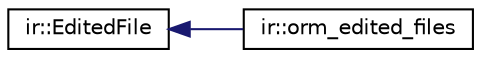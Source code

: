 digraph "Graphical Class Hierarchy"
{
 // LATEX_PDF_SIZE
  edge [fontname="Helvetica",fontsize="10",labelfontname="Helvetica",labelfontsize="10"];
  node [fontname="Helvetica",fontsize="10",shape=record];
  rankdir="LR";
  Node0 [label="ir::EditedFile",height=0.2,width=0.4,color="black", fillcolor="white", style="filled",URL="$structir_1_1_edited_file.html",tooltip=" "];
  Node0 -> Node1 [dir="back",color="midnightblue",fontsize="10",style="solid",fontname="Helvetica"];
  Node1 [label="ir::orm_edited_files",height=0.2,width=0.4,color="black", fillcolor="white", style="filled",URL="$structir_1_1orm__edited__files.html",tooltip=" "];
}
